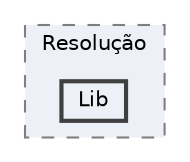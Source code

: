 digraph "C:/Users/hugoc/OneDrive - Instituto Politécnico do Cávado e do Ave/2023_2024/Estruturas de Dados Avançadas/Dev/Trabalho/src/Resolução/Lib"
{
 // LATEX_PDF_SIZE
  bgcolor="transparent";
  edge [fontname=Helvetica,fontsize=10,labelfontname=Helvetica,labelfontsize=10];
  node [fontname=Helvetica,fontsize=10,shape=box,height=0.2,width=0.4];
  compound=true
  subgraph clusterdir_624a9796121c6d4126102dfe348209be {
    graph [ bgcolor="#edf0f7", pencolor="grey50", label="Resolução", fontname=Helvetica,fontsize=10 style="filled,dashed", URL="dir_624a9796121c6d4126102dfe348209be.html",tooltip=""]
  dir_450a32989ca7c9bfb1bdf9af648109f3 [label="Lib", fillcolor="#edf0f7", color="grey25", style="filled,bold", URL="dir_450a32989ca7c9bfb1bdf9af648109f3.html",tooltip=""];
  }
}
